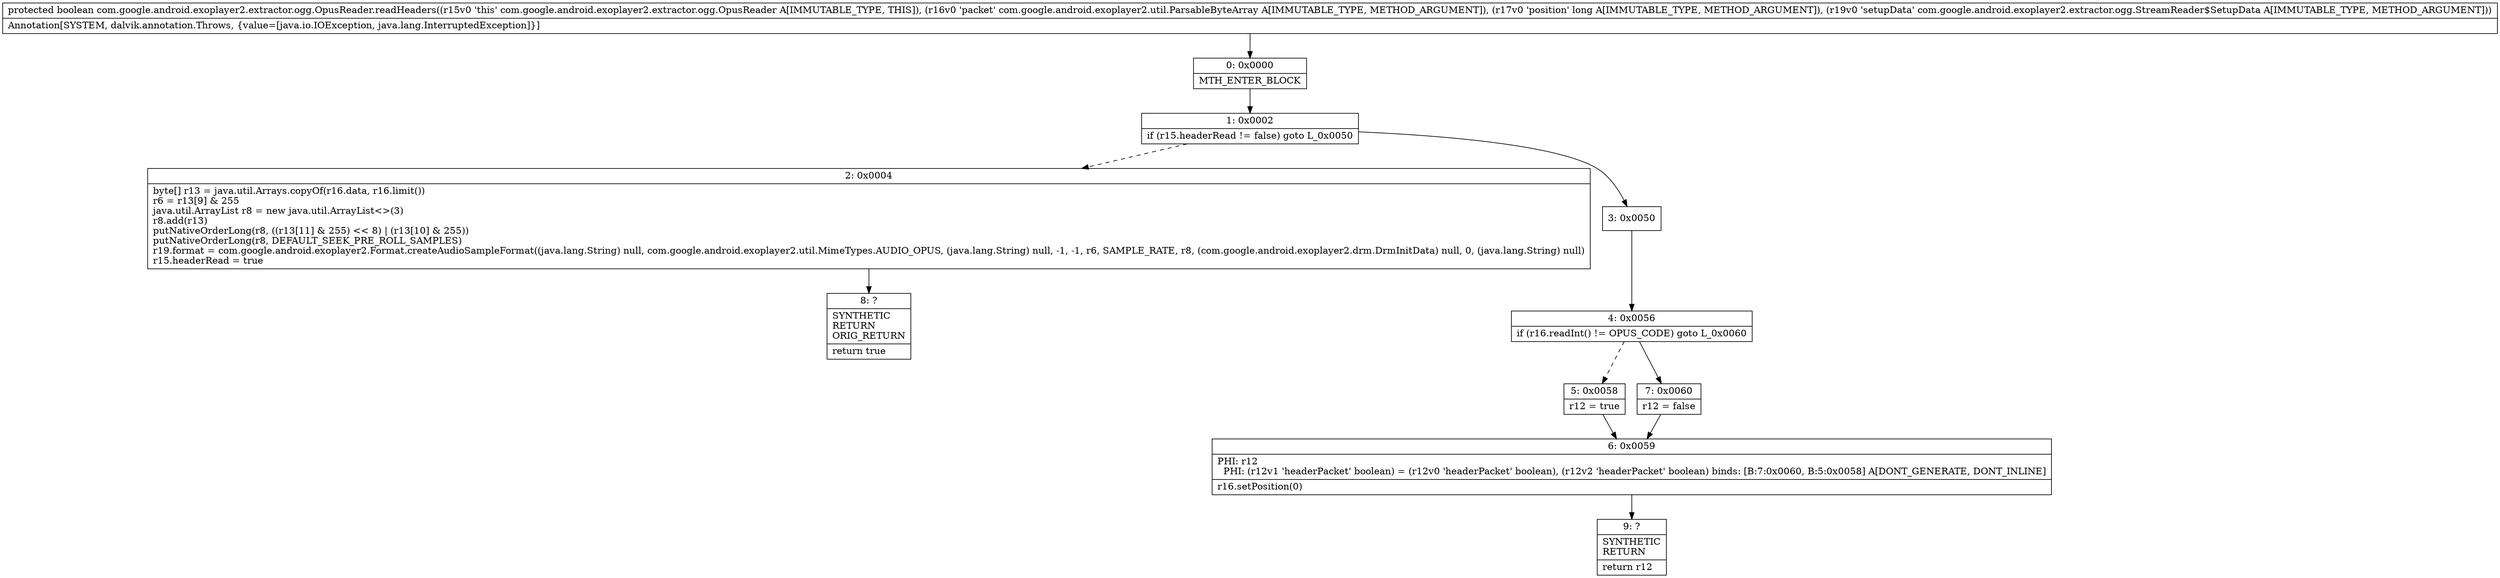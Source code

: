 digraph "CFG forcom.google.android.exoplayer2.extractor.ogg.OpusReader.readHeaders(Lcom\/google\/android\/exoplayer2\/util\/ParsableByteArray;JLcom\/google\/android\/exoplayer2\/extractor\/ogg\/StreamReader$SetupData;)Z" {
Node_0 [shape=record,label="{0\:\ 0x0000|MTH_ENTER_BLOCK\l}"];
Node_1 [shape=record,label="{1\:\ 0x0002|if (r15.headerRead != false) goto L_0x0050\l}"];
Node_2 [shape=record,label="{2\:\ 0x0004|byte[] r13 = java.util.Arrays.copyOf(r16.data, r16.limit())\lr6 = r13[9] & 255\ljava.util.ArrayList r8 = new java.util.ArrayList\<\>(3)\lr8.add(r13)\lputNativeOrderLong(r8, ((r13[11] & 255) \<\< 8) \| (r13[10] & 255))\lputNativeOrderLong(r8, DEFAULT_SEEK_PRE_ROLL_SAMPLES)\lr19.format = com.google.android.exoplayer2.Format.createAudioSampleFormat((java.lang.String) null, com.google.android.exoplayer2.util.MimeTypes.AUDIO_OPUS, (java.lang.String) null, \-1, \-1, r6, SAMPLE_RATE, r8, (com.google.android.exoplayer2.drm.DrmInitData) null, 0, (java.lang.String) null)\lr15.headerRead = true\l}"];
Node_3 [shape=record,label="{3\:\ 0x0050}"];
Node_4 [shape=record,label="{4\:\ 0x0056|if (r16.readInt() != OPUS_CODE) goto L_0x0060\l}"];
Node_5 [shape=record,label="{5\:\ 0x0058|r12 = true\l}"];
Node_6 [shape=record,label="{6\:\ 0x0059|PHI: r12 \l  PHI: (r12v1 'headerPacket' boolean) = (r12v0 'headerPacket' boolean), (r12v2 'headerPacket' boolean) binds: [B:7:0x0060, B:5:0x0058] A[DONT_GENERATE, DONT_INLINE]\l|r16.setPosition(0)\l}"];
Node_7 [shape=record,label="{7\:\ 0x0060|r12 = false\l}"];
Node_8 [shape=record,label="{8\:\ ?|SYNTHETIC\lRETURN\lORIG_RETURN\l|return true\l}"];
Node_9 [shape=record,label="{9\:\ ?|SYNTHETIC\lRETURN\l|return r12\l}"];
MethodNode[shape=record,label="{protected boolean com.google.android.exoplayer2.extractor.ogg.OpusReader.readHeaders((r15v0 'this' com.google.android.exoplayer2.extractor.ogg.OpusReader A[IMMUTABLE_TYPE, THIS]), (r16v0 'packet' com.google.android.exoplayer2.util.ParsableByteArray A[IMMUTABLE_TYPE, METHOD_ARGUMENT]), (r17v0 'position' long A[IMMUTABLE_TYPE, METHOD_ARGUMENT]), (r19v0 'setupData' com.google.android.exoplayer2.extractor.ogg.StreamReader$SetupData A[IMMUTABLE_TYPE, METHOD_ARGUMENT]))  | Annotation[SYSTEM, dalvik.annotation.Throws, \{value=[java.io.IOException, java.lang.InterruptedException]\}]\l}"];
MethodNode -> Node_0;
Node_0 -> Node_1;
Node_1 -> Node_2[style=dashed];
Node_1 -> Node_3;
Node_2 -> Node_8;
Node_3 -> Node_4;
Node_4 -> Node_5[style=dashed];
Node_4 -> Node_7;
Node_5 -> Node_6;
Node_6 -> Node_9;
Node_7 -> Node_6;
}


